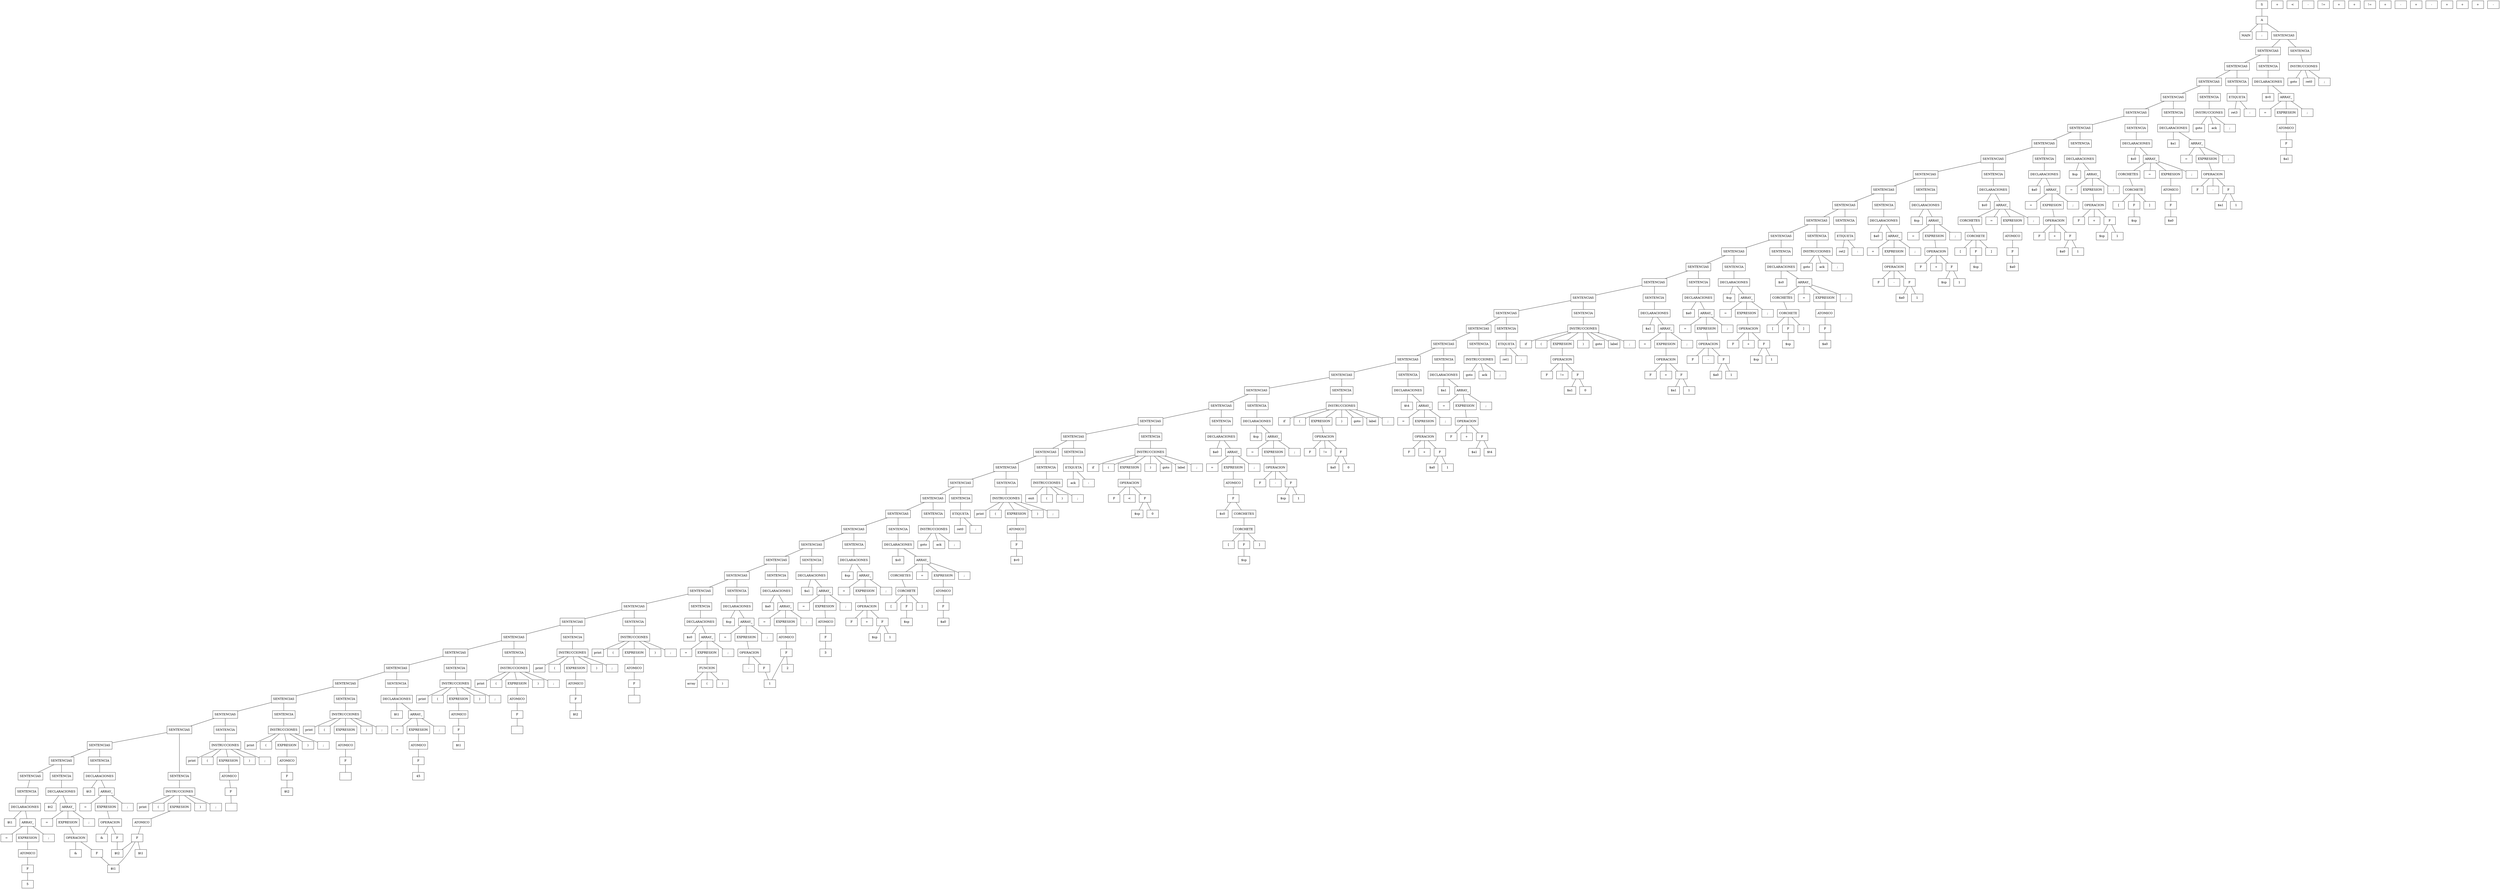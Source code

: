 graph ""{ node [shape=box];

n001;
n001 [label="5"] ;
n002;
n002 [label="F"] ;
n002 -- n001;
n003;
n003 [label="ATOMICO"] ;
n003 -- n002;
n004 [label="="] ;
n005 [label="EXPRESION"] ;
n005 -- n003;
n006 [label=";"] ;
n008 [label="$t1"] ;
n009 [label="ARRAY_"] ;
n009 -- n004;
n009 -- n005;
n009 -- n006;
n0011 [label="DECLARACIONES"] ;
n0011 -- n008;
n0011 -- n009;
n0013 [label="SENTENCIA"] ;
n0013 -- n0011;
n0014;
n0014 [label="$t1"] ;
n0015;
n0015 [label="&"] ;
n0016;
n0016 [label="F"] ;
n0016 -- n0014;
n0017;
n0017 [label="OPERACION"] ;
n0017 -- n0015;
n0017 -- n0016;
n0018 [label="="] ;
n0019 [label="EXPRESION"] ;
n0019 -- n0017;
n0020 [label=";"] ;
n0022 [label="$t2"] ;
n0023 [label="ARRAY_"] ;
n0023 -- n0018;
n0023 -- n0019;
n0023 -- n0020;
n0025 [label="DECLARACIONES"] ;
n0025 -- n0022;
n0025 -- n0023;
n0027 [label="SENTENCIAS"] ;
n0027 -- n0013;
n0028 [label="SENTENCIA"] ;
n0028 -- n0025;
n0029;
n0029 [label="$t2"] ;
n0030;
n0030 [label="&"] ;
n0031;
n0031 [label="F"] ;
n0031 -- n0029;
n0032;
n0032 [label="OPERACION"] ;
n0032 -- n0030;
n0032 -- n0031;
n0033 [label="="] ;
n0034 [label="EXPRESION"] ;
n0034 -- n0032;
n0035 [label=";"] ;
n0037 [label="$t3"] ;
n0038 [label="ARRAY_"] ;
n0038 -- n0033;
n0038 -- n0034;
n0038 -- n0035;
n0040 [label="DECLARACIONES"] ;
n0040 -- n0037;
n0040 -- n0038;
n0042 [label="SENTENCIAS"] ;
n0042 -- n0027;
n0042 -- n0028;
n0043 [label="SENTENCIA"] ;
n0043 -- n0040;
n0044;
n0044 [label="$t1"] ;
n0045;
n0045 [label="F"] ;
n0045 -- n0014;
n0045 -- n0029;
n0045 -- n0044;
n0046;
n0046 [label="ATOMICO"] ;
n0046 -- n0045;
n0047 [label="print"] ;
n0048 [label="("] ;
n0049 [label="EXPRESION"] ;
n0050 [label=")"] ;
n0051 [label=";"] ;
n0049 -- n0046;
n0052 [label="INSTRUCCIONES"] ;
n0052 -- n0047;
n0052 -- n0048;
n0052 -- n0049;
n0052 -- n0050;
n0052 -- n0051;
n0054 [label="SENTENCIAS"] ;
n0054 -- n0042;
n0054 -- n0043;
n0055 [label="SENTENCIA"] ;
n0055 -- n0052;
n0056;
n0056 [label="\n"] ;
n0057;
n0057 [label="F"] ;
n0057 -- n0056;
n0058;
n0058 [label="ATOMICO"] ;
n0058 -- n0057;
n0059 [label="print"] ;
n0060 [label="("] ;
n0061 [label="EXPRESION"] ;
n0062 [label=")"] ;
n0063 [label=";"] ;
n0061 -- n0058;
n0064 [label="INSTRUCCIONES"] ;
n0064 -- n0059;
n0064 -- n0060;
n0064 -- n0061;
n0064 -- n0062;
n0064 -- n0063;
n0066 [label="SENTENCIAS"] ;
n0066 -- n0054;
n0066 -- n0055;
n0067 [label="SENTENCIA"] ;
n0067 -- n0064;
n0068;
n0068 [label="$t2"] ;
n0069;
n0069 [label="F"] ;
n0069 -- n0068;
n0070;
n0070 [label="ATOMICO"] ;
n0070 -- n0069;
n0071 [label="print"] ;
n0072 [label="("] ;
n0073 [label="EXPRESION"] ;
n0074 [label=")"] ;
n0075 [label=";"] ;
n0073 -- n0070;
n0076 [label="INSTRUCCIONES"] ;
n0076 -- n0071;
n0076 -- n0072;
n0076 -- n0073;
n0076 -- n0074;
n0076 -- n0075;
n0078 [label="SENTENCIAS"] ;
n0078 -- n0066;
n0078 -- n0067;
n0079 [label="SENTENCIA"] ;
n0079 -- n0076;
n0080;
n0080 [label="\n"] ;
n0081;
n0081 [label="F"] ;
n0081 -- n0080;
n0082;
n0082 [label="ATOMICO"] ;
n0082 -- n0081;
n0083 [label="print"] ;
n0084 [label="("] ;
n0085 [label="EXPRESION"] ;
n0086 [label=")"] ;
n0087 [label=";"] ;
n0085 -- n0082;
n0088 [label="INSTRUCCIONES"] ;
n0088 -- n0083;
n0088 -- n0084;
n0088 -- n0085;
n0088 -- n0086;
n0088 -- n0087;
n0090 [label="SENTENCIAS"] ;
n0090 -- n0078;
n0090 -- n0079;
n0091 [label="SENTENCIA"] ;
n0091 -- n0088;
n0092;
n0092 [label="45"] ;
n0093;
n0093 [label="F"] ;
n0093 -- n0092;
n0094;
n0094 [label="ATOMICO"] ;
n0094 -- n0093;
n0095 [label="="] ;
n0096 [label="EXPRESION"] ;
n0096 -- n0094;
n0097 [label=";"] ;
n0099 [label="$t1"] ;
n00100 [label="ARRAY_"] ;
n00100 -- n0095;
n00100 -- n0096;
n00100 -- n0097;
n00102 [label="DECLARACIONES"] ;
n00102 -- n0099;
n00102 -- n00100;
n00104 [label="SENTENCIAS"] ;
n00104 -- n0090;
n00104 -- n0091;
n00105 [label="SENTENCIA"] ;
n00105 -- n00102;
n00106;
n00106 [label="$t1"] ;
n00107;
n00107 [label="F"] ;
n00107 -- n00106;
n00108;
n00108 [label="ATOMICO"] ;
n00108 -- n00107;
n00109 [label="print"] ;
n00110 [label="("] ;
n00111 [label="EXPRESION"] ;
n00112 [label=")"] ;
n00113 [label=";"] ;
n00111 -- n00108;
n00114 [label="INSTRUCCIONES"] ;
n00114 -- n00109;
n00114 -- n00110;
n00114 -- n00111;
n00114 -- n00112;
n00114 -- n00113;
n00116 [label="SENTENCIAS"] ;
n00116 -- n00104;
n00116 -- n00105;
n00117 [label="SENTENCIA"] ;
n00117 -- n00114;
n00118;
n00118 [label="\n"] ;
n00119;
n00119 [label="F"] ;
n00119 -- n00118;
n00120;
n00120 [label="ATOMICO"] ;
n00120 -- n00119;
n00121 [label="print"] ;
n00122 [label="("] ;
n00123 [label="EXPRESION"] ;
n00124 [label=")"] ;
n00125 [label=";"] ;
n00123 -- n00120;
n00126 [label="INSTRUCCIONES"] ;
n00126 -- n00121;
n00126 -- n00122;
n00126 -- n00123;
n00126 -- n00124;
n00126 -- n00125;
n00128 [label="SENTENCIAS"] ;
n00128 -- n00116;
n00128 -- n00117;
n00129 [label="SENTENCIA"] ;
n00129 -- n00126;
n00130;
n00130 [label="$t2"] ;
n00131;
n00131 [label="F"] ;
n00131 -- n00130;
n00132;
n00132 [label="ATOMICO"] ;
n00132 -- n00131;
n00133 [label="print"] ;
n00134 [label="("] ;
n00135 [label="EXPRESION"] ;
n00136 [label=")"] ;
n00137 [label=";"] ;
n00135 -- n00132;
n00138 [label="INSTRUCCIONES"] ;
n00138 -- n00133;
n00138 -- n00134;
n00138 -- n00135;
n00138 -- n00136;
n00138 -- n00137;
n00140 [label="SENTENCIAS"] ;
n00140 -- n00128;
n00140 -- n00129;
n00141 [label="SENTENCIA"] ;
n00141 -- n00138;
n00142;
n00142 [label="\n"] ;
n00143;
n00143 [label="F"] ;
n00143 -- n00142;
n00144;
n00144 [label="ATOMICO"] ;
n00144 -- n00143;
n00145 [label="print"] ;
n00146 [label="("] ;
n00147 [label="EXPRESION"] ;
n00148 [label=")"] ;
n00149 [label=";"] ;
n00147 -- n00144;
n00150 [label="INSTRUCCIONES"] ;
n00150 -- n00145;
n00150 -- n00146;
n00150 -- n00147;
n00150 -- n00148;
n00150 -- n00149;
n00152 [label="SENTENCIAS"] ;
n00152 -- n00140;
n00152 -- n00141;
n00153 [label="SENTENCIA"] ;
n00153 -- n00150;
n00155;
n00155 [label="array"] ;
n00156;
n00156 [label="("] ;
n00157;
n00157 [label=")"] ;
n00158;
n00158 [label="FUNCION"] ;
n00158 -- n00155;
n00158 -- n00156;
n00158 -- n00157;
n00159 [label="="] ;
n00160 [label="EXPRESION"] ;
n00160 -- n00158;
n00161 [label=";"] ;
n00163 [label="$s0"] ;
n00164 [label="ARRAY_"] ;
n00164 -- n00159;
n00164 -- n00160;
n00164 -- n00161;
n00166 [label="DECLARACIONES"] ;
n00166 -- n00163;
n00166 -- n00164;
n00168 [label="SENTENCIAS"] ;
n00168 -- n00152;
n00168 -- n00153;
n00169 [label="SENTENCIA"] ;
n00169 -- n00166;
n00170;
n00170 [label="1"] ;
n00171;
n00171 [label="-"] ;
n00172;
n00172 [label="F"] ;
n00172 -- n00170;
n00173;
n00173 [label="OPERACION"] ;
n00173 -- n00171;
n00173 -- n00172;
n00174 [label="="] ;
n00175 [label="EXPRESION"] ;
n00175 -- n00173;
n00176 [label=";"] ;
n00178 [label="$sp"] ;
n00179 [label="ARRAY_"] ;
n00179 -- n00174;
n00179 -- n00175;
n00179 -- n00176;
n00181 [label="DECLARACIONES"] ;
n00181 -- n00178;
n00181 -- n00179;
n00183 [label="SENTENCIAS"] ;
n00183 -- n00168;
n00183 -- n00169;
n00184 [label="SENTENCIA"] ;
n00184 -- n00181;
n00185;
n00185 [label="2"] ;
n00186;
n00186 [label="F"] ;
n00186 -- n00170;
n00186 -- n00185;
n00187;
n00187 [label="ATOMICO"] ;
n00187 -- n00186;
n00188 [label="="] ;
n00189 [label="EXPRESION"] ;
n00189 -- n00187;
n00190 [label=";"] ;
n00192 [label="$a0"] ;
n00193 [label="ARRAY_"] ;
n00193 -- n00188;
n00193 -- n00189;
n00193 -- n00190;
n00195 [label="DECLARACIONES"] ;
n00195 -- n00192;
n00195 -- n00193;
n00197 [label="SENTENCIAS"] ;
n00197 -- n00183;
n00197 -- n00184;
n00198 [label="SENTENCIA"] ;
n00198 -- n00195;
n00199;
n00199 [label="3"] ;
n00200;
n00200 [label="F"] ;
n00200 -- n00199;
n00201;
n00201 [label="ATOMICO"] ;
n00201 -- n00200;
n00202 [label="="] ;
n00203 [label="EXPRESION"] ;
n00203 -- n00201;
n00204 [label=";"] ;
n00206 [label="$a1"] ;
n00207 [label="ARRAY_"] ;
n00207 -- n00202;
n00207 -- n00203;
n00207 -- n00204;
n00209 [label="DECLARACIONES"] ;
n00209 -- n00206;
n00209 -- n00207;
n00211 [label="SENTENCIAS"] ;
n00211 -- n00197;
n00211 -- n00198;
n00212 [label="SENTENCIA"] ;
n00212 -- n00209;
n00213;
n00213 [label="$sp"] ;
n00214;
n00214 [label="+"] ;
n00215;
n00215 [label="1"] ;
n00216 [label="F"] ;
n00217 [label="+"] ;
n00218 [label="F"] ;
n00218 -- n00213;
n00218 -- n00215;
n00219;
n00219 [label="OPERACION"] ;
n00219 -- n00216;
n00219 -- n00217;
n00219 -- n00218;
n00220 [label="="] ;
n00221 [label="EXPRESION"] ;
n00221 -- n00219;
n00222 [label=";"] ;
n00224 [label="$sp"] ;
n00225 [label="ARRAY_"] ;
n00225 -- n00220;
n00225 -- n00221;
n00225 -- n00222;
n00227 [label="DECLARACIONES"] ;
n00227 -- n00224;
n00227 -- n00225;
n00229 [label="SENTENCIAS"] ;
n00229 -- n00211;
n00229 -- n00212;
n00230 [label="SENTENCIA"] ;
n00230 -- n00227;
n00231;
n00231 [label="$sp"] ;
n00232;
n00232 [label="["] ;
n00233 [label="F"] ;
n00233 -- n00231;
n00234 [label="]"] ;
n00235 [label="CORCHETE"] ;
n00235 -- n00232;
n00235 -- n00233;
n00235 -- n00234;
n00236;
n00236 [label="$a0"] ;
n00237;
n00237 [label="F"] ;
n00237 -- n00236;
n00238;
n00238 [label="ATOMICO"] ;
n00238 -- n00237;
n00239 [label="CORCHETES"] ;
n00239 -- n00235;
n00240 [label="="] ;
n00241 [label="EXPRESION"] ;
n00241 -- n00238;
n00242 [label=";"] ;
n00243 [label="$s0"] ;
n00244 [label="ARRAY_"] ;
n00244 -- n00239;
n00244 -- n00240;
n00244 -- n00241;
n00244 -- n00242;
n00246 [label="DECLARACIONES"] ;
n00246 -- n00243;
n00246 -- n00244;
n00248 [label="SENTENCIAS"] ;
n00248 -- n00229;
n00248 -- n00230;
n00249 [label="SENTENCIA"] ;
n00249 -- n00246;
n00251 [label="goto"] ;
n00252 [label="ack"] ;
n00253 [label=";"] ;
n00254 [label="INSTRUCCIONES"] ;
n00254 -- n00251;
n00254 -- n00252;
n00254 -- n00253;
n00256 [label="SENTENCIAS"] ;
n00256 -- n00248;
n00256 -- n00249;
n00257 [label="SENTENCIA"] ;
n00257 -- n00254;
n00259 [label="ret0"] ;
n00260 [label=":"] ;
n00261 [label="ETIQUETA"] ;
n00261 -- n00259;
n00261 -- n00260;
n00263 [label="SENTENCIAS"] ;
n00263 -- n00256;
n00263 -- n00257;
n00264 [label="SENTENCIA"] ;
n00264 -- n00261;
n00265;
n00265 [label="$v0"] ;
n00266;
n00266 [label="F"] ;
n00266 -- n00265;
n00267;
n00267 [label="ATOMICO"] ;
n00267 -- n00266;
n00268 [label="print"] ;
n00269 [label="("] ;
n00270 [label="EXPRESION"] ;
n00271 [label=")"] ;
n00272 [label=";"] ;
n00270 -- n00267;
n00273 [label="INSTRUCCIONES"] ;
n00273 -- n00268;
n00273 -- n00269;
n00273 -- n00270;
n00273 -- n00271;
n00273 -- n00272;
n00275 [label="SENTENCIAS"] ;
n00275 -- n00263;
n00275 -- n00264;
n00276 [label="SENTENCIA"] ;
n00276 -- n00273;
n00278 [label="exit"] ;
n00279 [label="("] ;
n00280 [label=")"] ;
n00281 [label=";"] ;
n00282 [label="INSTRUCCIONES"] ;
n00282 -- n00278;
n00282 -- n00279;
n00282 -- n00280;
n00282 -- n00281;
n00284 [label="SENTENCIAS"] ;
n00284 -- n00275;
n00284 -- n00276;
n00285 [label="SENTENCIA"] ;
n00285 -- n00282;
n00287 [label="ack"] ;
n00288 [label=":"] ;
n00289 [label="ETIQUETA"] ;
n00289 -- n00287;
n00289 -- n00288;
n00291 [label="SENTENCIAS"] ;
n00291 -- n00284;
n00291 -- n00285;
n00292 [label="SENTENCIA"] ;
n00292 -- n00289;
n00293;
n00293 [label="$sp"] ;
n00294;
n00294 [label="<"] ;
n00295;
n00295 [label="0"] ;
n00296 [label="F"] ;
n00297 [label="<"] ;
n00298 [label="F"] ;
n00298 -- n00293;
n00298 -- n00295;
n00299;
n00299 [label="OPERACION"] ;
n00299 -- n00296;
n00299 -- n00297;
n00299 -- n00298;
n00300 [label="if"] ;
n00301 [label="("] ;
n00302 [label="EXPRESION"] ;
n00303 [label=")"] ;
n00304 [label="goto"] ;
n00305 [label="label"] ;
n00306 [label=";"] ;
n00302 -- n00299;
n00307 [label="INSTRUCCIONES"] ;
n00307 -- n00300;
n00307 -- n00301;
n00307 -- n00302;
n00307 -- n00303;
n00307 -- n00304;
n00307 -- n00305;
n00307 -- n00306;
n00309 [label="SENTENCIAS"] ;
n00309 -- n00291;
n00309 -- n00292;
n00310 [label="SENTENCIA"] ;
n00310 -- n00307;
n00311;
n00311 [label="$sp"] ;
n00312;
n00312 [label="["] ;
n00313 [label="F"] ;
n00313 -- n00311;
n00314 [label="]"] ;
n00315 [label="CORCHETE"] ;
n00315 -- n00312;
n00315 -- n00313;
n00315 -- n00314;
n00317 [label="$s0"] ;
n00318 [label="CORCHETES"] ;
n00318 -- n00315;
n00319;
n00319 [label="F"] ;
n00319 -- n00317;
n00319 -- n00318;
n00320;
n00320 [label="ATOMICO"] ;
n00320 -- n00319;
n00321 [label="="] ;
n00322 [label="EXPRESION"] ;
n00322 -- n00320;
n00323 [label=";"] ;
n00325 [label="$a0"] ;
n00326 [label="ARRAY_"] ;
n00326 -- n00321;
n00326 -- n00322;
n00326 -- n00323;
n00328 [label="DECLARACIONES"] ;
n00328 -- n00325;
n00328 -- n00326;
n00330 [label="SENTENCIAS"] ;
n00330 -- n00309;
n00330 -- n00310;
n00331 [label="SENTENCIA"] ;
n00331 -- n00328;
n00332;
n00332 [label="$sp"] ;
n00333;
n00333 [label="-"] ;
n00334;
n00334 [label="1"] ;
n00335 [label="F"] ;
n00336 [label="-"] ;
n00337 [label="F"] ;
n00337 -- n00332;
n00337 -- n00334;
n00338;
n00338 [label="OPERACION"] ;
n00338 -- n00335;
n00338 -- n00336;
n00338 -- n00337;
n00339 [label="="] ;
n00340 [label="EXPRESION"] ;
n00340 -- n00338;
n00341 [label=";"] ;
n00343 [label="$sp"] ;
n00344 [label="ARRAY_"] ;
n00344 -- n00339;
n00344 -- n00340;
n00344 -- n00341;
n00346 [label="DECLARACIONES"] ;
n00346 -- n00343;
n00346 -- n00344;
n00348 [label="SENTENCIAS"] ;
n00348 -- n00330;
n00348 -- n00331;
n00349 [label="SENTENCIA"] ;
n00349 -- n00346;
n00350;
n00350 [label="$a0"] ;
n00351;
n00351 [label="!="] ;
n00352;
n00352 [label="0"] ;
n00353 [label="F"] ;
n00354 [label="!="] ;
n00355 [label="F"] ;
n00355 -- n00350;
n00355 -- n00352;
n00356;
n00356 [label="OPERACION"] ;
n00356 -- n00353;
n00356 -- n00354;
n00356 -- n00355;
n00357 [label="if"] ;
n00358 [label="("] ;
n00359 [label="EXPRESION"] ;
n00360 [label=")"] ;
n00361 [label="goto"] ;
n00362 [label="label"] ;
n00363 [label=";"] ;
n00359 -- n00356;
n00364 [label="INSTRUCCIONES"] ;
n00364 -- n00357;
n00364 -- n00358;
n00364 -- n00359;
n00364 -- n00360;
n00364 -- n00361;
n00364 -- n00362;
n00364 -- n00363;
n00366 [label="SENTENCIAS"] ;
n00366 -- n00348;
n00366 -- n00349;
n00367 [label="SENTENCIA"] ;
n00367 -- n00364;
n00368;
n00368 [label="$a0"] ;
n00369;
n00369 [label="+"] ;
n00370;
n00370 [label="1"] ;
n00371 [label="F"] ;
n00372 [label="+"] ;
n00373 [label="F"] ;
n00373 -- n00368;
n00373 -- n00370;
n00374;
n00374 [label="OPERACION"] ;
n00374 -- n00371;
n00374 -- n00372;
n00374 -- n00373;
n00375 [label="="] ;
n00376 [label="EXPRESION"] ;
n00376 -- n00374;
n00377 [label=";"] ;
n00379 [label="$t4"] ;
n00380 [label="ARRAY_"] ;
n00380 -- n00375;
n00380 -- n00376;
n00380 -- n00377;
n00382 [label="DECLARACIONES"] ;
n00382 -- n00379;
n00382 -- n00380;
n00384 [label="SENTENCIAS"] ;
n00384 -- n00366;
n00384 -- n00367;
n00385 [label="SENTENCIA"] ;
n00385 -- n00382;
n00386;
n00386 [label="$a1"] ;
n00387;
n00387 [label="+"] ;
n00388;
n00388 [label="$t4"] ;
n00389 [label="F"] ;
n00390 [label="+"] ;
n00391 [label="F"] ;
n00391 -- n00386;
n00391 -- n00388;
n00392;
n00392 [label="OPERACION"] ;
n00392 -- n00389;
n00392 -- n00390;
n00392 -- n00391;
n00393 [label="="] ;
n00394 [label="EXPRESION"] ;
n00394 -- n00392;
n00395 [label=";"] ;
n00397 [label="$a1"] ;
n00398 [label="ARRAY_"] ;
n00398 -- n00393;
n00398 -- n00394;
n00398 -- n00395;
n00400 [label="DECLARACIONES"] ;
n00400 -- n00397;
n00400 -- n00398;
n00402 [label="SENTENCIAS"] ;
n00402 -- n00384;
n00402 -- n00385;
n00403 [label="SENTENCIA"] ;
n00403 -- n00400;
n00405 [label="goto"] ;
n00406 [label="ack"] ;
n00407 [label=";"] ;
n00408 [label="INSTRUCCIONES"] ;
n00408 -- n00405;
n00408 -- n00406;
n00408 -- n00407;
n00410 [label="SENTENCIAS"] ;
n00410 -- n00402;
n00410 -- n00403;
n00411 [label="SENTENCIA"] ;
n00411 -- n00408;
n00413 [label="ret1"] ;
n00414 [label=":"] ;
n00415 [label="ETIQUETA"] ;
n00415 -- n00413;
n00415 -- n00414;
n00417 [label="SENTENCIAS"] ;
n00417 -- n00410;
n00417 -- n00411;
n00418 [label="SENTENCIA"] ;
n00418 -- n00415;
n00419;
n00419 [label="$a1"] ;
n00420;
n00420 [label="!="] ;
n00421;
n00421 [label="0"] ;
n00422 [label="F"] ;
n00423 [label="!="] ;
n00424 [label="F"] ;
n00424 -- n00419;
n00424 -- n00421;
n00425;
n00425 [label="OPERACION"] ;
n00425 -- n00422;
n00425 -- n00423;
n00425 -- n00424;
n00426 [label="if"] ;
n00427 [label="("] ;
n00428 [label="EXPRESION"] ;
n00429 [label=")"] ;
n00430 [label="goto"] ;
n00431 [label="label"] ;
n00432 [label=";"] ;
n00428 -- n00425;
n00433 [label="INSTRUCCIONES"] ;
n00433 -- n00426;
n00433 -- n00427;
n00433 -- n00428;
n00433 -- n00429;
n00433 -- n00430;
n00433 -- n00431;
n00433 -- n00432;
n00435 [label="SENTENCIAS"] ;
n00435 -- n00417;
n00435 -- n00418;
n00436 [label="SENTENCIA"] ;
n00436 -- n00433;
n00437;
n00437 [label="$a1"] ;
n00438;
n00438 [label="+"] ;
n00439;
n00439 [label="1"] ;
n00440 [label="F"] ;
n00441 [label="+"] ;
n00442 [label="F"] ;
n00442 -- n00437;
n00442 -- n00439;
n00443;
n00443 [label="OPERACION"] ;
n00443 -- n00440;
n00443 -- n00441;
n00443 -- n00442;
n00444 [label="="] ;
n00445 [label="EXPRESION"] ;
n00445 -- n00443;
n00446 [label=";"] ;
n00448 [label="$a1"] ;
n00449 [label="ARRAY_"] ;
n00449 -- n00444;
n00449 -- n00445;
n00449 -- n00446;
n00451 [label="DECLARACIONES"] ;
n00451 -- n00448;
n00451 -- n00449;
n00453 [label="SENTENCIAS"] ;
n00453 -- n00435;
n00453 -- n00436;
n00454 [label="SENTENCIA"] ;
n00454 -- n00451;
n00455;
n00455 [label="$a0"] ;
n00456;
n00456 [label="-"] ;
n00457;
n00457 [label="1"] ;
n00458 [label="F"] ;
n00459 [label="-"] ;
n00460 [label="F"] ;
n00460 -- n00455;
n00460 -- n00457;
n00461;
n00461 [label="OPERACION"] ;
n00461 -- n00458;
n00461 -- n00459;
n00461 -- n00460;
n00462 [label="="] ;
n00463 [label="EXPRESION"] ;
n00463 -- n00461;
n00464 [label=";"] ;
n00466 [label="$a0"] ;
n00467 [label="ARRAY_"] ;
n00467 -- n00462;
n00467 -- n00463;
n00467 -- n00464;
n00469 [label="DECLARACIONES"] ;
n00469 -- n00466;
n00469 -- n00467;
n00471 [label="SENTENCIAS"] ;
n00471 -- n00453;
n00471 -- n00454;
n00472 [label="SENTENCIA"] ;
n00472 -- n00469;
n00473;
n00473 [label="$sp"] ;
n00474;
n00474 [label="+"] ;
n00475;
n00475 [label="1"] ;
n00476 [label="F"] ;
n00477 [label="+"] ;
n00478 [label="F"] ;
n00478 -- n00473;
n00478 -- n00475;
n00479;
n00479 [label="OPERACION"] ;
n00479 -- n00476;
n00479 -- n00477;
n00479 -- n00478;
n00480 [label="="] ;
n00481 [label="EXPRESION"] ;
n00481 -- n00479;
n00482 [label=";"] ;
n00484 [label="$sp"] ;
n00485 [label="ARRAY_"] ;
n00485 -- n00480;
n00485 -- n00481;
n00485 -- n00482;
n00487 [label="DECLARACIONES"] ;
n00487 -- n00484;
n00487 -- n00485;
n00489 [label="SENTENCIAS"] ;
n00489 -- n00471;
n00489 -- n00472;
n00490 [label="SENTENCIA"] ;
n00490 -- n00487;
n00491;
n00491 [label="$sp"] ;
n00492;
n00492 [label="["] ;
n00493 [label="F"] ;
n00493 -- n00491;
n00494 [label="]"] ;
n00495 [label="CORCHETE"] ;
n00495 -- n00492;
n00495 -- n00493;
n00495 -- n00494;
n00496;
n00496 [label="$a0"] ;
n00497;
n00497 [label="F"] ;
n00497 -- n00496;
n00498;
n00498 [label="ATOMICO"] ;
n00498 -- n00497;
n00499 [label="CORCHETES"] ;
n00499 -- n00495;
n00500 [label="="] ;
n00501 [label="EXPRESION"] ;
n00501 -- n00498;
n00502 [label=";"] ;
n00503 [label="$s0"] ;
n00504 [label="ARRAY_"] ;
n00504 -- n00499;
n00504 -- n00500;
n00504 -- n00501;
n00504 -- n00502;
n00506 [label="DECLARACIONES"] ;
n00506 -- n00503;
n00506 -- n00504;
n00508 [label="SENTENCIAS"] ;
n00508 -- n00489;
n00508 -- n00490;
n00509 [label="SENTENCIA"] ;
n00509 -- n00506;
n00511 [label="goto"] ;
n00512 [label="ack"] ;
n00513 [label=";"] ;
n00514 [label="INSTRUCCIONES"] ;
n00514 -- n00511;
n00514 -- n00512;
n00514 -- n00513;
n00516 [label="SENTENCIAS"] ;
n00516 -- n00508;
n00516 -- n00509;
n00517 [label="SENTENCIA"] ;
n00517 -- n00514;
n00519 [label="ret2"] ;
n00520 [label=":"] ;
n00521 [label="ETIQUETA"] ;
n00521 -- n00519;
n00521 -- n00520;
n00523 [label="SENTENCIAS"] ;
n00523 -- n00516;
n00523 -- n00517;
n00524 [label="SENTENCIA"] ;
n00524 -- n00521;
n00525;
n00525 [label="$a0"] ;
n00526;
n00526 [label="-"] ;
n00527;
n00527 [label="1"] ;
n00528 [label="F"] ;
n00529 [label="-"] ;
n00530 [label="F"] ;
n00530 -- n00525;
n00530 -- n00527;
n00531;
n00531 [label="OPERACION"] ;
n00531 -- n00528;
n00531 -- n00529;
n00531 -- n00530;
n00532 [label="="] ;
n00533 [label="EXPRESION"] ;
n00533 -- n00531;
n00534 [label=";"] ;
n00536 [label="$a0"] ;
n00537 [label="ARRAY_"] ;
n00537 -- n00532;
n00537 -- n00533;
n00537 -- n00534;
n00539 [label="DECLARACIONES"] ;
n00539 -- n00536;
n00539 -- n00537;
n00541 [label="SENTENCIAS"] ;
n00541 -- n00523;
n00541 -- n00524;
n00542 [label="SENTENCIA"] ;
n00542 -- n00539;
n00543;
n00543 [label="$sp"] ;
n00544;
n00544 [label="+"] ;
n00545;
n00545 [label="1"] ;
n00546 [label="F"] ;
n00547 [label="+"] ;
n00548 [label="F"] ;
n00548 -- n00543;
n00548 -- n00545;
n00549;
n00549 [label="OPERACION"] ;
n00549 -- n00546;
n00549 -- n00547;
n00549 -- n00548;
n00550 [label="="] ;
n00551 [label="EXPRESION"] ;
n00551 -- n00549;
n00552 [label=";"] ;
n00554 [label="$sp"] ;
n00555 [label="ARRAY_"] ;
n00555 -- n00550;
n00555 -- n00551;
n00555 -- n00552;
n00557 [label="DECLARACIONES"] ;
n00557 -- n00554;
n00557 -- n00555;
n00559 [label="SENTENCIAS"] ;
n00559 -- n00541;
n00559 -- n00542;
n00560 [label="SENTENCIA"] ;
n00560 -- n00557;
n00561;
n00561 [label="$sp"] ;
n00562;
n00562 [label="["] ;
n00563 [label="F"] ;
n00563 -- n00561;
n00564 [label="]"] ;
n00565 [label="CORCHETE"] ;
n00565 -- n00562;
n00565 -- n00563;
n00565 -- n00564;
n00566;
n00566 [label="$a0"] ;
n00567;
n00567 [label="F"] ;
n00567 -- n00566;
n00568;
n00568 [label="ATOMICO"] ;
n00568 -- n00567;
n00569 [label="CORCHETES"] ;
n00569 -- n00565;
n00570 [label="="] ;
n00571 [label="EXPRESION"] ;
n00571 -- n00568;
n00572 [label=";"] ;
n00573 [label="$s0"] ;
n00574 [label="ARRAY_"] ;
n00574 -- n00569;
n00574 -- n00570;
n00574 -- n00571;
n00574 -- n00572;
n00576 [label="DECLARACIONES"] ;
n00576 -- n00573;
n00576 -- n00574;
n00578 [label="SENTENCIAS"] ;
n00578 -- n00559;
n00578 -- n00560;
n00579 [label="SENTENCIA"] ;
n00579 -- n00576;
n00580;
n00580 [label="$a0"] ;
n00581;
n00581 [label="+"] ;
n00582;
n00582 [label="1"] ;
n00583 [label="F"] ;
n00584 [label="+"] ;
n00585 [label="F"] ;
n00585 -- n00580;
n00585 -- n00582;
n00586;
n00586 [label="OPERACION"] ;
n00586 -- n00583;
n00586 -- n00584;
n00586 -- n00585;
n00587 [label="="] ;
n00588 [label="EXPRESION"] ;
n00588 -- n00586;
n00589 [label=";"] ;
n00591 [label="$a0"] ;
n00592 [label="ARRAY_"] ;
n00592 -- n00587;
n00592 -- n00588;
n00592 -- n00589;
n00594 [label="DECLARACIONES"] ;
n00594 -- n00591;
n00594 -- n00592;
n00596 [label="SENTENCIAS"] ;
n00596 -- n00578;
n00596 -- n00579;
n00597 [label="SENTENCIA"] ;
n00597 -- n00594;
n00598;
n00598 [label="$sp"] ;
n00599;
n00599 [label="+"] ;
n00600;
n00600 [label="1"] ;
n00601 [label="F"] ;
n00602 [label="+"] ;
n00603 [label="F"] ;
n00603 -- n00598;
n00603 -- n00600;
n00604;
n00604 [label="OPERACION"] ;
n00604 -- n00601;
n00604 -- n00602;
n00604 -- n00603;
n00605 [label="="] ;
n00606 [label="EXPRESION"] ;
n00606 -- n00604;
n00607 [label=";"] ;
n00609 [label="$sp"] ;
n00610 [label="ARRAY_"] ;
n00610 -- n00605;
n00610 -- n00606;
n00610 -- n00607;
n00612 [label="DECLARACIONES"] ;
n00612 -- n00609;
n00612 -- n00610;
n00614 [label="SENTENCIAS"] ;
n00614 -- n00596;
n00614 -- n00597;
n00615 [label="SENTENCIA"] ;
n00615 -- n00612;
n00616;
n00616 [label="$sp"] ;
n00617;
n00617 [label="["] ;
n00618 [label="F"] ;
n00618 -- n00616;
n00619 [label="]"] ;
n00620 [label="CORCHETE"] ;
n00620 -- n00617;
n00620 -- n00618;
n00620 -- n00619;
n00621;
n00621 [label="$a0"] ;
n00622;
n00622 [label="F"] ;
n00622 -- n00621;
n00623;
n00623 [label="ATOMICO"] ;
n00623 -- n00622;
n00624 [label="CORCHETES"] ;
n00624 -- n00620;
n00625 [label="="] ;
n00626 [label="EXPRESION"] ;
n00626 -- n00623;
n00627 [label=";"] ;
n00628 [label="$s0"] ;
n00629 [label="ARRAY_"] ;
n00629 -- n00624;
n00629 -- n00625;
n00629 -- n00626;
n00629 -- n00627;
n00631 [label="DECLARACIONES"] ;
n00631 -- n00628;
n00631 -- n00629;
n00633 [label="SENTENCIAS"] ;
n00633 -- n00614;
n00633 -- n00615;
n00634 [label="SENTENCIA"] ;
n00634 -- n00631;
n00635;
n00635 [label="$a1"] ;
n00636;
n00636 [label="-"] ;
n00637;
n00637 [label="1"] ;
n00638 [label="F"] ;
n00639 [label="-"] ;
n00640 [label="F"] ;
n00640 -- n00635;
n00640 -- n00637;
n00641;
n00641 [label="OPERACION"] ;
n00641 -- n00638;
n00641 -- n00639;
n00641 -- n00640;
n00642 [label="="] ;
n00643 [label="EXPRESION"] ;
n00643 -- n00641;
n00644 [label=";"] ;
n00646 [label="$a1"] ;
n00647 [label="ARRAY_"] ;
n00647 -- n00642;
n00647 -- n00643;
n00647 -- n00644;
n00649 [label="DECLARACIONES"] ;
n00649 -- n00646;
n00649 -- n00647;
n00651 [label="SENTENCIAS"] ;
n00651 -- n00633;
n00651 -- n00634;
n00652 [label="SENTENCIA"] ;
n00652 -- n00649;
n00654 [label="goto"] ;
n00655 [label="ack"] ;
n00656 [label=";"] ;
n00657 [label="INSTRUCCIONES"] ;
n00657 -- n00654;
n00657 -- n00655;
n00657 -- n00656;
n00659 [label="SENTENCIAS"] ;
n00659 -- n00651;
n00659 -- n00652;
n00660 [label="SENTENCIA"] ;
n00660 -- n00657;
n00662 [label="ret3"] ;
n00663 [label=":"] ;
n00664 [label="ETIQUETA"] ;
n00664 -- n00662;
n00664 -- n00663;
n00666 [label="SENTENCIAS"] ;
n00666 -- n00659;
n00666 -- n00660;
n00667 [label="SENTENCIA"] ;
n00667 -- n00664;
n00668;
n00668 [label="$a1"] ;
n00669;
n00669 [label="F"] ;
n00669 -- n00668;
n00670;
n00670 [label="ATOMICO"] ;
n00670 -- n00669;
n00671 [label="="] ;
n00672 [label="EXPRESION"] ;
n00672 -- n00670;
n00673 [label=";"] ;
n00675 [label="$v0"] ;
n00676 [label="ARRAY_"] ;
n00676 -- n00671;
n00676 -- n00672;
n00676 -- n00673;
n00678 [label="DECLARACIONES"] ;
n00678 -- n00675;
n00678 -- n00676;
n00680 [label="SENTENCIAS"] ;
n00680 -- n00666;
n00680 -- n00667;
n00681 [label="SENTENCIA"] ;
n00681 -- n00678;
n00683 [label="goto"] ;
n00684 [label="ret0"] ;
n00685 [label=";"] ;
n00686 [label="INSTRUCCIONES"] ;
n00686 -- n00683;
n00686 -- n00684;
n00686 -- n00685;
n00688 [label="SENTENCIAS"] ;
n00688 -- n00680;
n00688 -- n00681;
n00689 [label="SENTENCIA"] ;
n00689 -- n00686;
n00691 [label="MAIN"] ;
n00692 [label=":"] ;
n00693 [label="SENTENCIAS"] ;
n00693 -- n00688;
n00693 -- n00689;
n00694 [label="A"] ;
n00694 -- n00691;
n00694 -- n00692;
n00694 -- n00693;
n00695 [label="S"] ;
n00695 -- n00694;
}